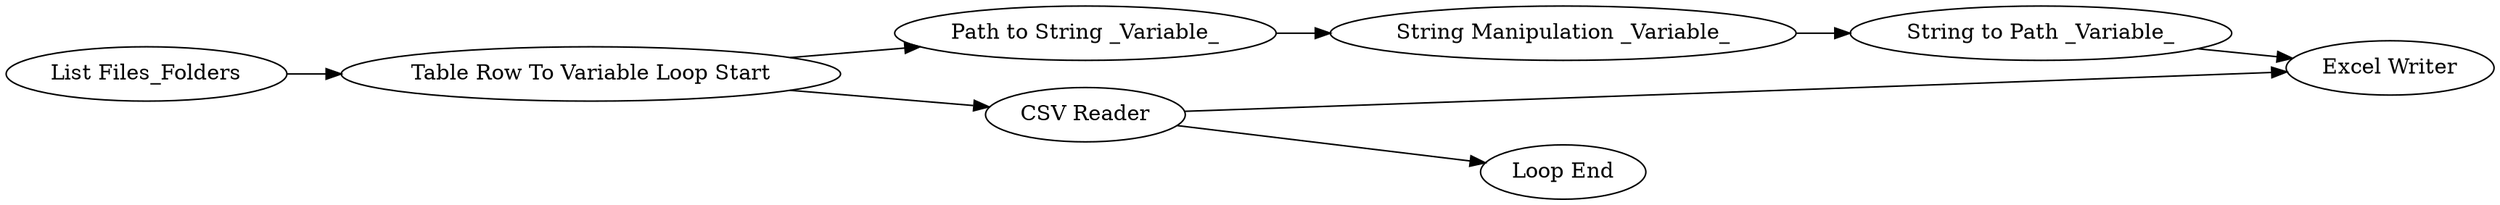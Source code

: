 digraph {
	"4662140680033236592_8" [label="String Manipulation _Variable_"]
	"4662140680033236592_7" [label="Path to String _Variable_"]
	"4662140680033236592_6" [label="Excel Writer"]
	"4662140680033236592_9" [label="String to Path _Variable_"]
	"4662140680033236592_2" [label="List Files_Folders"]
	"4662140680033236592_1" [label="CSV Reader"]
	"4662140680033236592_5" [label="Table Row To Variable Loop Start"]
	"4662140680033236592_10" [label="Loop End"]
	"4662140680033236592_7" -> "4662140680033236592_8"
	"4662140680033236592_1" -> "4662140680033236592_10"
	"4662140680033236592_9" -> "4662140680033236592_6"
	"4662140680033236592_8" -> "4662140680033236592_9"
	"4662140680033236592_1" -> "4662140680033236592_6"
	"4662140680033236592_2" -> "4662140680033236592_5"
	"4662140680033236592_5" -> "4662140680033236592_1"
	"4662140680033236592_5" -> "4662140680033236592_7"
	rankdir=LR
}
